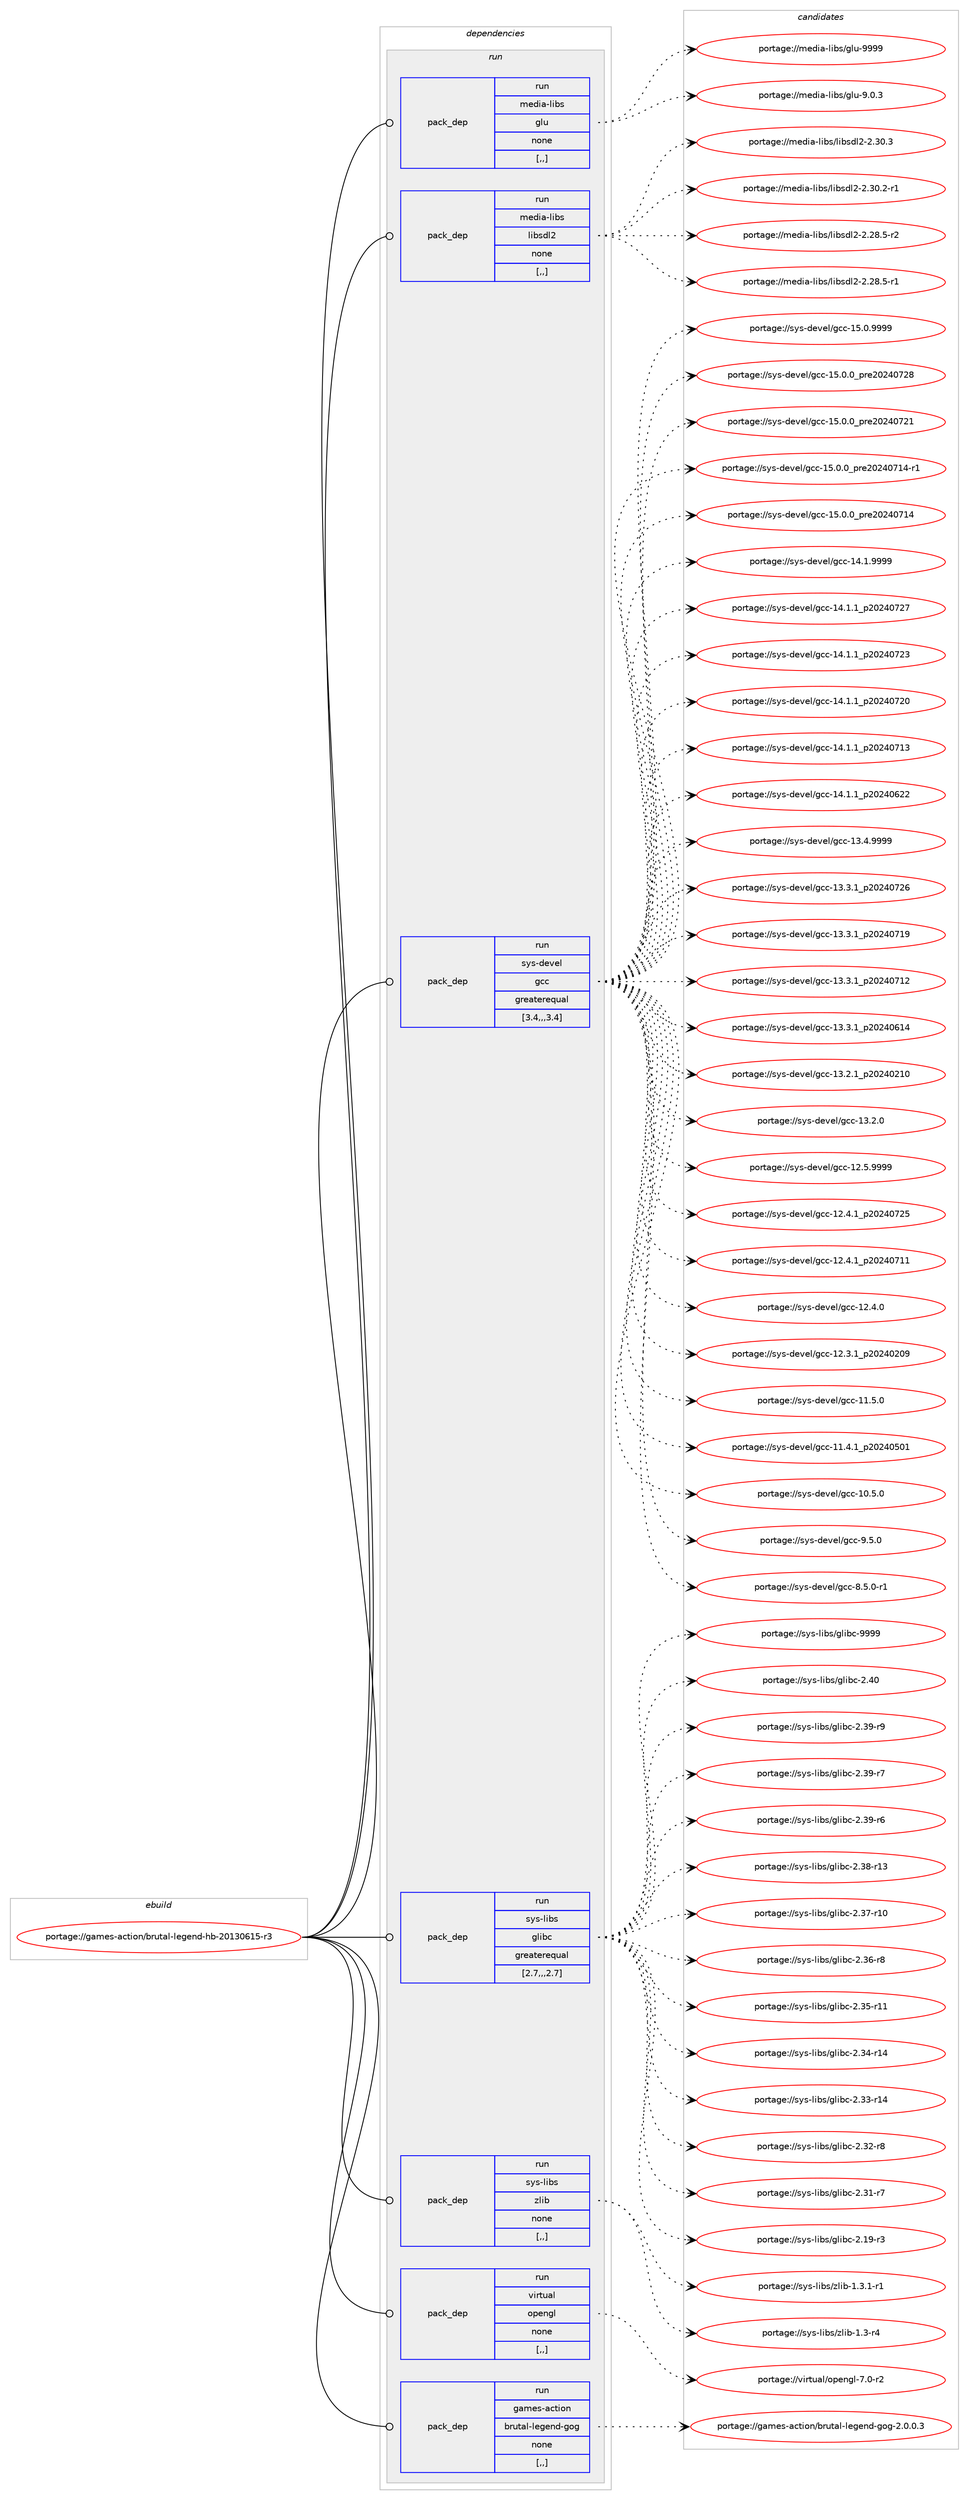 digraph prolog {

# *************
# Graph options
# *************

newrank=true;
concentrate=true;
compound=true;
graph [rankdir=LR,fontname=Helvetica,fontsize=10,ranksep=1.5];#, ranksep=2.5, nodesep=0.2];
edge  [arrowhead=vee];
node  [fontname=Helvetica,fontsize=10];

# **********
# The ebuild
# **********

subgraph cluster_leftcol {
color=gray;
label=<<i>ebuild</i>>;
id [label="portage://games-action/brutal-legend-hb-20130615-r3", color=red, width=4, href="../games-action/brutal-legend-hb-20130615-r3.svg"];
}

# ****************
# The dependencies
# ****************

subgraph cluster_midcol {
color=gray;
label=<<i>dependencies</i>>;
subgraph cluster_compile {
fillcolor="#eeeeee";
style=filled;
label=<<i>compile</i>>;
}
subgraph cluster_compileandrun {
fillcolor="#eeeeee";
style=filled;
label=<<i>compile and run</i>>;
}
subgraph cluster_run {
fillcolor="#eeeeee";
style=filled;
label=<<i>run</i>>;
subgraph pack159140 {
dependency223348 [label=<<TABLE BORDER="0" CELLBORDER="1" CELLSPACING="0" CELLPADDING="4" WIDTH="220"><TR><TD ROWSPAN="6" CELLPADDING="30">pack_dep</TD></TR><TR><TD WIDTH="110">run</TD></TR><TR><TD>media-libs</TD></TR><TR><TD>glu</TD></TR><TR><TD>none</TD></TR><TR><TD>[,,]</TD></TR></TABLE>>, shape=none, color=blue];
}
id:e -> dependency223348:w [weight=20,style="solid",arrowhead="odot"];
subgraph pack159141 {
dependency223349 [label=<<TABLE BORDER="0" CELLBORDER="1" CELLSPACING="0" CELLPADDING="4" WIDTH="220"><TR><TD ROWSPAN="6" CELLPADDING="30">pack_dep</TD></TR><TR><TD WIDTH="110">run</TD></TR><TR><TD>media-libs</TD></TR><TR><TD>libsdl2</TD></TR><TR><TD>none</TD></TR><TR><TD>[,,]</TD></TR></TABLE>>, shape=none, color=blue];
}
id:e -> dependency223349:w [weight=20,style="solid",arrowhead="odot"];
subgraph pack159142 {
dependency223350 [label=<<TABLE BORDER="0" CELLBORDER="1" CELLSPACING="0" CELLPADDING="4" WIDTH="220"><TR><TD ROWSPAN="6" CELLPADDING="30">pack_dep</TD></TR><TR><TD WIDTH="110">run</TD></TR><TR><TD>sys-devel</TD></TR><TR><TD>gcc</TD></TR><TR><TD>greaterequal</TD></TR><TR><TD>[3.4,,,3.4]</TD></TR></TABLE>>, shape=none, color=blue];
}
id:e -> dependency223350:w [weight=20,style="solid",arrowhead="odot"];
subgraph pack159143 {
dependency223351 [label=<<TABLE BORDER="0" CELLBORDER="1" CELLSPACING="0" CELLPADDING="4" WIDTH="220"><TR><TD ROWSPAN="6" CELLPADDING="30">pack_dep</TD></TR><TR><TD WIDTH="110">run</TD></TR><TR><TD>sys-libs</TD></TR><TR><TD>glibc</TD></TR><TR><TD>greaterequal</TD></TR><TR><TD>[2.7,,,2.7]</TD></TR></TABLE>>, shape=none, color=blue];
}
id:e -> dependency223351:w [weight=20,style="solid",arrowhead="odot"];
subgraph pack159144 {
dependency223352 [label=<<TABLE BORDER="0" CELLBORDER="1" CELLSPACING="0" CELLPADDING="4" WIDTH="220"><TR><TD ROWSPAN="6" CELLPADDING="30">pack_dep</TD></TR><TR><TD WIDTH="110">run</TD></TR><TR><TD>sys-libs</TD></TR><TR><TD>zlib</TD></TR><TR><TD>none</TD></TR><TR><TD>[,,]</TD></TR></TABLE>>, shape=none, color=blue];
}
id:e -> dependency223352:w [weight=20,style="solid",arrowhead="odot"];
subgraph pack159145 {
dependency223353 [label=<<TABLE BORDER="0" CELLBORDER="1" CELLSPACING="0" CELLPADDING="4" WIDTH="220"><TR><TD ROWSPAN="6" CELLPADDING="30">pack_dep</TD></TR><TR><TD WIDTH="110">run</TD></TR><TR><TD>virtual</TD></TR><TR><TD>opengl</TD></TR><TR><TD>none</TD></TR><TR><TD>[,,]</TD></TR></TABLE>>, shape=none, color=blue];
}
id:e -> dependency223353:w [weight=20,style="solid",arrowhead="odot"];
subgraph pack159146 {
dependency223354 [label=<<TABLE BORDER="0" CELLBORDER="1" CELLSPACING="0" CELLPADDING="4" WIDTH="220"><TR><TD ROWSPAN="6" CELLPADDING="30">pack_dep</TD></TR><TR><TD WIDTH="110">run</TD></TR><TR><TD>games-action</TD></TR><TR><TD>brutal-legend-gog</TD></TR><TR><TD>none</TD></TR><TR><TD>[,,]</TD></TR></TABLE>>, shape=none, color=blue];
}
id:e -> dependency223354:w [weight=20,style="solid",arrowhead="odot"];
}
}

# **************
# The candidates
# **************

subgraph cluster_choices {
rank=same;
color=gray;
label=<<i>candidates</i>>;

subgraph choice159140 {
color=black;
nodesep=1;
choice109101100105974510810598115471031081174557575757 [label="portage://media-libs/glu-9999", color=red, width=4,href="../media-libs/glu-9999.svg"];
choice10910110010597451081059811547103108117455746484651 [label="portage://media-libs/glu-9.0.3", color=red, width=4,href="../media-libs/glu-9.0.3.svg"];
dependency223348:e -> choice109101100105974510810598115471031081174557575757:w [style=dotted,weight="100"];
dependency223348:e -> choice10910110010597451081059811547103108117455746484651:w [style=dotted,weight="100"];
}
subgraph choice159141 {
color=black;
nodesep=1;
choice10910110010597451081059811547108105981151001085045504651484651 [label="portage://media-libs/libsdl2-2.30.3", color=red, width=4,href="../media-libs/libsdl2-2.30.3.svg"];
choice109101100105974510810598115471081059811510010850455046514846504511449 [label="portage://media-libs/libsdl2-2.30.2-r1", color=red, width=4,href="../media-libs/libsdl2-2.30.2-r1.svg"];
choice109101100105974510810598115471081059811510010850455046505646534511450 [label="portage://media-libs/libsdl2-2.28.5-r2", color=red, width=4,href="../media-libs/libsdl2-2.28.5-r2.svg"];
choice109101100105974510810598115471081059811510010850455046505646534511449 [label="portage://media-libs/libsdl2-2.28.5-r1", color=red, width=4,href="../media-libs/libsdl2-2.28.5-r1.svg"];
dependency223349:e -> choice10910110010597451081059811547108105981151001085045504651484651:w [style=dotted,weight="100"];
dependency223349:e -> choice109101100105974510810598115471081059811510010850455046514846504511449:w [style=dotted,weight="100"];
dependency223349:e -> choice109101100105974510810598115471081059811510010850455046505646534511450:w [style=dotted,weight="100"];
dependency223349:e -> choice109101100105974510810598115471081059811510010850455046505646534511449:w [style=dotted,weight="100"];
}
subgraph choice159142 {
color=black;
nodesep=1;
choice1151211154510010111810110847103999945495346484657575757 [label="portage://sys-devel/gcc-15.0.9999", color=red, width=4,href="../sys-devel/gcc-15.0.9999.svg"];
choice1151211154510010111810110847103999945495346484648951121141015048505248555056 [label="portage://sys-devel/gcc-15.0.0_pre20240728", color=red, width=4,href="../sys-devel/gcc-15.0.0_pre20240728.svg"];
choice1151211154510010111810110847103999945495346484648951121141015048505248555049 [label="portage://sys-devel/gcc-15.0.0_pre20240721", color=red, width=4,href="../sys-devel/gcc-15.0.0_pre20240721.svg"];
choice11512111545100101118101108471039999454953464846489511211410150485052485549524511449 [label="portage://sys-devel/gcc-15.0.0_pre20240714-r1", color=red, width=4,href="../sys-devel/gcc-15.0.0_pre20240714-r1.svg"];
choice1151211154510010111810110847103999945495346484648951121141015048505248554952 [label="portage://sys-devel/gcc-15.0.0_pre20240714", color=red, width=4,href="../sys-devel/gcc-15.0.0_pre20240714.svg"];
choice1151211154510010111810110847103999945495246494657575757 [label="portage://sys-devel/gcc-14.1.9999", color=red, width=4,href="../sys-devel/gcc-14.1.9999.svg"];
choice1151211154510010111810110847103999945495246494649951125048505248555055 [label="portage://sys-devel/gcc-14.1.1_p20240727", color=red, width=4,href="../sys-devel/gcc-14.1.1_p20240727.svg"];
choice1151211154510010111810110847103999945495246494649951125048505248555051 [label="portage://sys-devel/gcc-14.1.1_p20240723", color=red, width=4,href="../sys-devel/gcc-14.1.1_p20240723.svg"];
choice1151211154510010111810110847103999945495246494649951125048505248555048 [label="portage://sys-devel/gcc-14.1.1_p20240720", color=red, width=4,href="../sys-devel/gcc-14.1.1_p20240720.svg"];
choice1151211154510010111810110847103999945495246494649951125048505248554951 [label="portage://sys-devel/gcc-14.1.1_p20240713", color=red, width=4,href="../sys-devel/gcc-14.1.1_p20240713.svg"];
choice1151211154510010111810110847103999945495246494649951125048505248545050 [label="portage://sys-devel/gcc-14.1.1_p20240622", color=red, width=4,href="../sys-devel/gcc-14.1.1_p20240622.svg"];
choice1151211154510010111810110847103999945495146524657575757 [label="portage://sys-devel/gcc-13.4.9999", color=red, width=4,href="../sys-devel/gcc-13.4.9999.svg"];
choice1151211154510010111810110847103999945495146514649951125048505248555054 [label="portage://sys-devel/gcc-13.3.1_p20240726", color=red, width=4,href="../sys-devel/gcc-13.3.1_p20240726.svg"];
choice1151211154510010111810110847103999945495146514649951125048505248554957 [label="portage://sys-devel/gcc-13.3.1_p20240719", color=red, width=4,href="../sys-devel/gcc-13.3.1_p20240719.svg"];
choice1151211154510010111810110847103999945495146514649951125048505248554950 [label="portage://sys-devel/gcc-13.3.1_p20240712", color=red, width=4,href="../sys-devel/gcc-13.3.1_p20240712.svg"];
choice1151211154510010111810110847103999945495146514649951125048505248544952 [label="portage://sys-devel/gcc-13.3.1_p20240614", color=red, width=4,href="../sys-devel/gcc-13.3.1_p20240614.svg"];
choice1151211154510010111810110847103999945495146504649951125048505248504948 [label="portage://sys-devel/gcc-13.2.1_p20240210", color=red, width=4,href="../sys-devel/gcc-13.2.1_p20240210.svg"];
choice1151211154510010111810110847103999945495146504648 [label="portage://sys-devel/gcc-13.2.0", color=red, width=4,href="../sys-devel/gcc-13.2.0.svg"];
choice1151211154510010111810110847103999945495046534657575757 [label="portage://sys-devel/gcc-12.5.9999", color=red, width=4,href="../sys-devel/gcc-12.5.9999.svg"];
choice1151211154510010111810110847103999945495046524649951125048505248555053 [label="portage://sys-devel/gcc-12.4.1_p20240725", color=red, width=4,href="../sys-devel/gcc-12.4.1_p20240725.svg"];
choice1151211154510010111810110847103999945495046524649951125048505248554949 [label="portage://sys-devel/gcc-12.4.1_p20240711", color=red, width=4,href="../sys-devel/gcc-12.4.1_p20240711.svg"];
choice1151211154510010111810110847103999945495046524648 [label="portage://sys-devel/gcc-12.4.0", color=red, width=4,href="../sys-devel/gcc-12.4.0.svg"];
choice1151211154510010111810110847103999945495046514649951125048505248504857 [label="portage://sys-devel/gcc-12.3.1_p20240209", color=red, width=4,href="../sys-devel/gcc-12.3.1_p20240209.svg"];
choice1151211154510010111810110847103999945494946534648 [label="portage://sys-devel/gcc-11.5.0", color=red, width=4,href="../sys-devel/gcc-11.5.0.svg"];
choice1151211154510010111810110847103999945494946524649951125048505248534849 [label="portage://sys-devel/gcc-11.4.1_p20240501", color=red, width=4,href="../sys-devel/gcc-11.4.1_p20240501.svg"];
choice1151211154510010111810110847103999945494846534648 [label="portage://sys-devel/gcc-10.5.0", color=red, width=4,href="../sys-devel/gcc-10.5.0.svg"];
choice11512111545100101118101108471039999455746534648 [label="portage://sys-devel/gcc-9.5.0", color=red, width=4,href="../sys-devel/gcc-9.5.0.svg"];
choice115121115451001011181011084710399994556465346484511449 [label="portage://sys-devel/gcc-8.5.0-r1", color=red, width=4,href="../sys-devel/gcc-8.5.0-r1.svg"];
dependency223350:e -> choice1151211154510010111810110847103999945495346484657575757:w [style=dotted,weight="100"];
dependency223350:e -> choice1151211154510010111810110847103999945495346484648951121141015048505248555056:w [style=dotted,weight="100"];
dependency223350:e -> choice1151211154510010111810110847103999945495346484648951121141015048505248555049:w [style=dotted,weight="100"];
dependency223350:e -> choice11512111545100101118101108471039999454953464846489511211410150485052485549524511449:w [style=dotted,weight="100"];
dependency223350:e -> choice1151211154510010111810110847103999945495346484648951121141015048505248554952:w [style=dotted,weight="100"];
dependency223350:e -> choice1151211154510010111810110847103999945495246494657575757:w [style=dotted,weight="100"];
dependency223350:e -> choice1151211154510010111810110847103999945495246494649951125048505248555055:w [style=dotted,weight="100"];
dependency223350:e -> choice1151211154510010111810110847103999945495246494649951125048505248555051:w [style=dotted,weight="100"];
dependency223350:e -> choice1151211154510010111810110847103999945495246494649951125048505248555048:w [style=dotted,weight="100"];
dependency223350:e -> choice1151211154510010111810110847103999945495246494649951125048505248554951:w [style=dotted,weight="100"];
dependency223350:e -> choice1151211154510010111810110847103999945495246494649951125048505248545050:w [style=dotted,weight="100"];
dependency223350:e -> choice1151211154510010111810110847103999945495146524657575757:w [style=dotted,weight="100"];
dependency223350:e -> choice1151211154510010111810110847103999945495146514649951125048505248555054:w [style=dotted,weight="100"];
dependency223350:e -> choice1151211154510010111810110847103999945495146514649951125048505248554957:w [style=dotted,weight="100"];
dependency223350:e -> choice1151211154510010111810110847103999945495146514649951125048505248554950:w [style=dotted,weight="100"];
dependency223350:e -> choice1151211154510010111810110847103999945495146514649951125048505248544952:w [style=dotted,weight="100"];
dependency223350:e -> choice1151211154510010111810110847103999945495146504649951125048505248504948:w [style=dotted,weight="100"];
dependency223350:e -> choice1151211154510010111810110847103999945495146504648:w [style=dotted,weight="100"];
dependency223350:e -> choice1151211154510010111810110847103999945495046534657575757:w [style=dotted,weight="100"];
dependency223350:e -> choice1151211154510010111810110847103999945495046524649951125048505248555053:w [style=dotted,weight="100"];
dependency223350:e -> choice1151211154510010111810110847103999945495046524649951125048505248554949:w [style=dotted,weight="100"];
dependency223350:e -> choice1151211154510010111810110847103999945495046524648:w [style=dotted,weight="100"];
dependency223350:e -> choice1151211154510010111810110847103999945495046514649951125048505248504857:w [style=dotted,weight="100"];
dependency223350:e -> choice1151211154510010111810110847103999945494946534648:w [style=dotted,weight="100"];
dependency223350:e -> choice1151211154510010111810110847103999945494946524649951125048505248534849:w [style=dotted,weight="100"];
dependency223350:e -> choice1151211154510010111810110847103999945494846534648:w [style=dotted,weight="100"];
dependency223350:e -> choice11512111545100101118101108471039999455746534648:w [style=dotted,weight="100"];
dependency223350:e -> choice115121115451001011181011084710399994556465346484511449:w [style=dotted,weight="100"];
}
subgraph choice159143 {
color=black;
nodesep=1;
choice11512111545108105981154710310810598994557575757 [label="portage://sys-libs/glibc-9999", color=red, width=4,href="../sys-libs/glibc-9999.svg"];
choice11512111545108105981154710310810598994550465248 [label="portage://sys-libs/glibc-2.40", color=red, width=4,href="../sys-libs/glibc-2.40.svg"];
choice115121115451081059811547103108105989945504651574511457 [label="portage://sys-libs/glibc-2.39-r9", color=red, width=4,href="../sys-libs/glibc-2.39-r9.svg"];
choice115121115451081059811547103108105989945504651574511455 [label="portage://sys-libs/glibc-2.39-r7", color=red, width=4,href="../sys-libs/glibc-2.39-r7.svg"];
choice115121115451081059811547103108105989945504651574511454 [label="portage://sys-libs/glibc-2.39-r6", color=red, width=4,href="../sys-libs/glibc-2.39-r6.svg"];
choice11512111545108105981154710310810598994550465156451144951 [label="portage://sys-libs/glibc-2.38-r13", color=red, width=4,href="../sys-libs/glibc-2.38-r13.svg"];
choice11512111545108105981154710310810598994550465155451144948 [label="portage://sys-libs/glibc-2.37-r10", color=red, width=4,href="../sys-libs/glibc-2.37-r10.svg"];
choice115121115451081059811547103108105989945504651544511456 [label="portage://sys-libs/glibc-2.36-r8", color=red, width=4,href="../sys-libs/glibc-2.36-r8.svg"];
choice11512111545108105981154710310810598994550465153451144949 [label="portage://sys-libs/glibc-2.35-r11", color=red, width=4,href="../sys-libs/glibc-2.35-r11.svg"];
choice11512111545108105981154710310810598994550465152451144952 [label="portage://sys-libs/glibc-2.34-r14", color=red, width=4,href="../sys-libs/glibc-2.34-r14.svg"];
choice11512111545108105981154710310810598994550465151451144952 [label="portage://sys-libs/glibc-2.33-r14", color=red, width=4,href="../sys-libs/glibc-2.33-r14.svg"];
choice115121115451081059811547103108105989945504651504511456 [label="portage://sys-libs/glibc-2.32-r8", color=red, width=4,href="../sys-libs/glibc-2.32-r8.svg"];
choice115121115451081059811547103108105989945504651494511455 [label="portage://sys-libs/glibc-2.31-r7", color=red, width=4,href="../sys-libs/glibc-2.31-r7.svg"];
choice115121115451081059811547103108105989945504649574511451 [label="portage://sys-libs/glibc-2.19-r3", color=red, width=4,href="../sys-libs/glibc-2.19-r3.svg"];
dependency223351:e -> choice11512111545108105981154710310810598994557575757:w [style=dotted,weight="100"];
dependency223351:e -> choice11512111545108105981154710310810598994550465248:w [style=dotted,weight="100"];
dependency223351:e -> choice115121115451081059811547103108105989945504651574511457:w [style=dotted,weight="100"];
dependency223351:e -> choice115121115451081059811547103108105989945504651574511455:w [style=dotted,weight="100"];
dependency223351:e -> choice115121115451081059811547103108105989945504651574511454:w [style=dotted,weight="100"];
dependency223351:e -> choice11512111545108105981154710310810598994550465156451144951:w [style=dotted,weight="100"];
dependency223351:e -> choice11512111545108105981154710310810598994550465155451144948:w [style=dotted,weight="100"];
dependency223351:e -> choice115121115451081059811547103108105989945504651544511456:w [style=dotted,weight="100"];
dependency223351:e -> choice11512111545108105981154710310810598994550465153451144949:w [style=dotted,weight="100"];
dependency223351:e -> choice11512111545108105981154710310810598994550465152451144952:w [style=dotted,weight="100"];
dependency223351:e -> choice11512111545108105981154710310810598994550465151451144952:w [style=dotted,weight="100"];
dependency223351:e -> choice115121115451081059811547103108105989945504651504511456:w [style=dotted,weight="100"];
dependency223351:e -> choice115121115451081059811547103108105989945504651494511455:w [style=dotted,weight="100"];
dependency223351:e -> choice115121115451081059811547103108105989945504649574511451:w [style=dotted,weight="100"];
}
subgraph choice159144 {
color=black;
nodesep=1;
choice115121115451081059811547122108105984549465146494511449 [label="portage://sys-libs/zlib-1.3.1-r1", color=red, width=4,href="../sys-libs/zlib-1.3.1-r1.svg"];
choice11512111545108105981154712210810598454946514511452 [label="portage://sys-libs/zlib-1.3-r4", color=red, width=4,href="../sys-libs/zlib-1.3-r4.svg"];
dependency223352:e -> choice115121115451081059811547122108105984549465146494511449:w [style=dotted,weight="100"];
dependency223352:e -> choice11512111545108105981154712210810598454946514511452:w [style=dotted,weight="100"];
}
subgraph choice159145 {
color=black;
nodesep=1;
choice1181051141161179710847111112101110103108455546484511450 [label="portage://virtual/opengl-7.0-r2", color=red, width=4,href="../virtual/opengl-7.0-r2.svg"];
dependency223353:e -> choice1181051141161179710847111112101110103108455546484511450:w [style=dotted,weight="100"];
}
subgraph choice159146 {
color=black;
nodesep=1;
choice1039710910111545979911610511111047981141171169710845108101103101110100451031111034550464846484651 [label="portage://games-action/brutal-legend-gog-2.0.0.3", color=red, width=4,href="../games-action/brutal-legend-gog-2.0.0.3.svg"];
dependency223354:e -> choice1039710910111545979911610511111047981141171169710845108101103101110100451031111034550464846484651:w [style=dotted,weight="100"];
}
}

}
